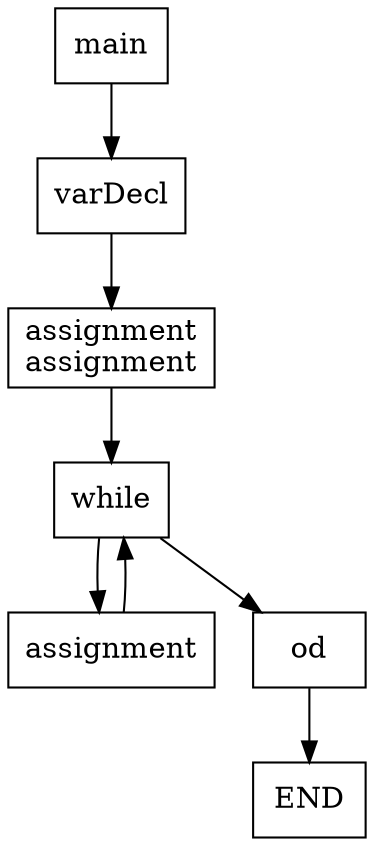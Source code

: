 digraph test008 {
node [shape=box]
148[label="main"]
148 -> 149
149[label="varDecl"]
149 -> 151
151[label="assignment
assignment"]
151 -> 153
153[label="while"]
153 -> 155
155[label="assignment"]
155 -> 153
153 -> 154
154[label="od"]
154 -> 156
156[label="END"]
}
